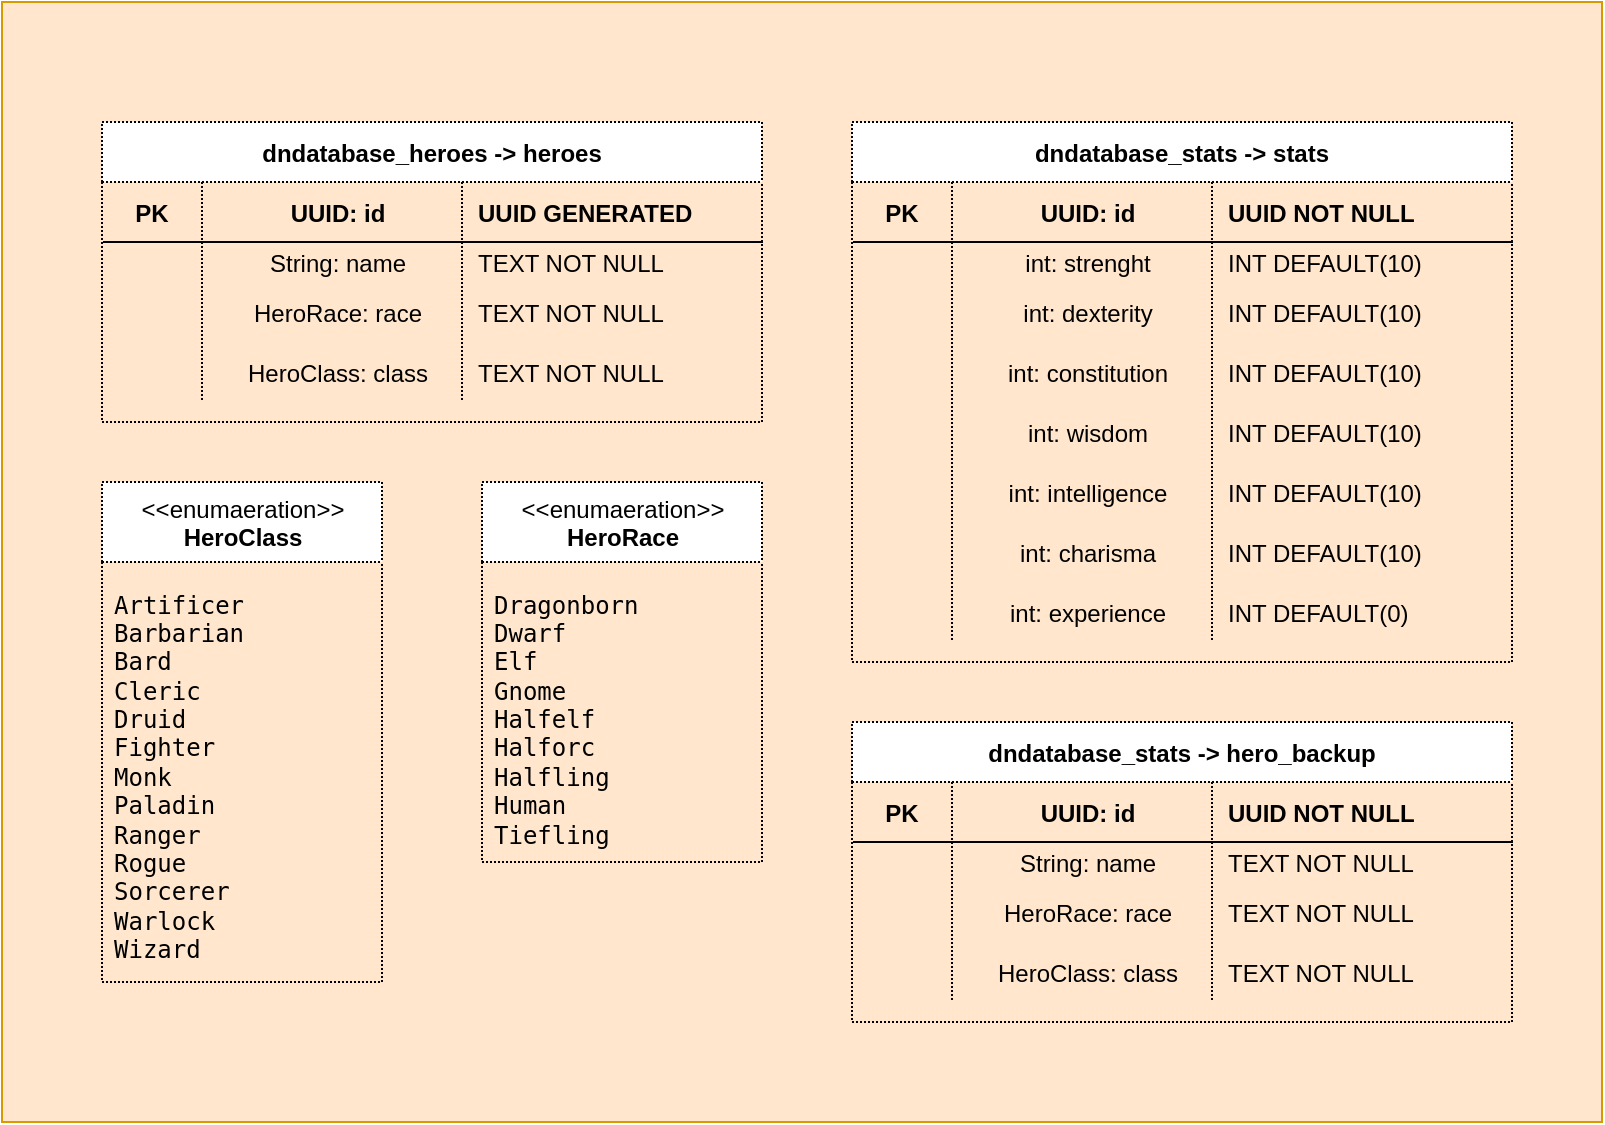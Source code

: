 <mxfile version="17.1.3" type="device"><diagram id="Vt7TsKjd0USJX_vqOPvb" name="Page-1"><mxGraphModel dx="1422" dy="772" grid="1" gridSize="10" guides="1" tooltips="1" connect="1" arrows="1" fold="1" page="1" pageScale="1" pageWidth="850" pageHeight="1100" math="0" shadow="0"><root><mxCell id="0"/><mxCell id="1" parent="0"/><mxCell id="3UMidC9SzJSf5iaVR1Nv-7" value="" style="rounded=0;whiteSpace=wrap;html=1;fillColor=#ffe6cc;strokeColor=#d79b00;" parent="1" vertex="1"><mxGeometry width="800" height="560" as="geometry"/></mxCell><mxCell id="349JSKs4fWxnChXbEJyR-35" value="dndatabase_heroes -&gt; heroes" style="shape=table;startSize=30;container=1;collapsible=1;childLayout=tableLayout;fixedRows=1;rowLines=0;fontStyle=1;align=center;resizeLast=1;dashed=1;dashPattern=1 1;fontColor=default;strokeColor=default;" vertex="1" parent="1"><mxGeometry x="50" y="60" width="330" height="150" as="geometry"><mxRectangle x="270" y="410" width="170" height="30" as="alternateBounds"/></mxGeometry></mxCell><mxCell id="349JSKs4fWxnChXbEJyR-36" value="" style="shape=tableRow;horizontal=0;startSize=0;swimlaneHead=0;swimlaneBody=0;fillColor=none;collapsible=0;dropTarget=0;points=[[0,0.5],[1,0.5]];portConstraint=eastwest;top=0;left=0;right=0;bottom=1;dashed=1;dashPattern=1 1;fontColor=default;strokeColor=default;" vertex="1" parent="349JSKs4fWxnChXbEJyR-35"><mxGeometry y="30" width="330" height="30" as="geometry"/></mxCell><mxCell id="349JSKs4fWxnChXbEJyR-37" value="PK" style="shape=partialRectangle;connectable=0;fillColor=none;top=0;left=0;bottom=0;right=0;fontStyle=1;overflow=hidden;dashed=1;dashPattern=1 1;fontColor=default;strokeColor=default;" vertex="1" parent="349JSKs4fWxnChXbEJyR-36"><mxGeometry width="50" height="30" as="geometry"><mxRectangle width="50" height="30" as="alternateBounds"/></mxGeometry></mxCell><mxCell id="349JSKs4fWxnChXbEJyR-38" value="UUID: id" style="shape=partialRectangle;connectable=0;fillColor=none;top=0;left=0;bottom=0;right=0;align=center;spacingLeft=6;fontStyle=1;overflow=hidden;dashed=1;dashPattern=1 1;fontColor=default;strokeColor=default;" vertex="1" parent="349JSKs4fWxnChXbEJyR-36"><mxGeometry x="50" width="130" height="30" as="geometry"><mxRectangle width="130" height="30" as="alternateBounds"/></mxGeometry></mxCell><mxCell id="349JSKs4fWxnChXbEJyR-48" value="UUID GENERATED" style="shape=partialRectangle;connectable=0;fillColor=none;top=0;left=0;bottom=0;right=0;align=left;spacingLeft=6;fontStyle=1;overflow=hidden;dashed=1;dashPattern=1 1;fontColor=default;strokeColor=default;" vertex="1" parent="349JSKs4fWxnChXbEJyR-36"><mxGeometry x="180" width="150" height="30" as="geometry"><mxRectangle width="150" height="30" as="alternateBounds"/></mxGeometry></mxCell><mxCell id="349JSKs4fWxnChXbEJyR-39" value="" style="shape=tableRow;horizontal=0;startSize=0;swimlaneHead=0;swimlaneBody=0;fillColor=none;collapsible=0;dropTarget=0;points=[[0,0.5],[1,0.5]];portConstraint=eastwest;top=0;left=0;right=0;bottom=0;dashed=1;dashPattern=1 1;fontColor=default;strokeColor=default;" vertex="1" parent="349JSKs4fWxnChXbEJyR-35"><mxGeometry y="60" width="330" height="20" as="geometry"/></mxCell><mxCell id="349JSKs4fWxnChXbEJyR-40" value="" style="shape=partialRectangle;connectable=0;fillColor=none;top=0;left=0;bottom=0;right=0;editable=1;overflow=hidden;dashed=1;dashPattern=1 1;fontColor=default;strokeColor=default;" vertex="1" parent="349JSKs4fWxnChXbEJyR-39"><mxGeometry width="50" height="20" as="geometry"><mxRectangle width="50" height="20" as="alternateBounds"/></mxGeometry></mxCell><mxCell id="349JSKs4fWxnChXbEJyR-41" value="String: name" style="shape=partialRectangle;connectable=0;fillColor=none;top=0;left=0;bottom=0;right=0;align=center;spacingLeft=6;overflow=hidden;dashed=1;dashPattern=1 1;fontColor=default;strokeColor=default;" vertex="1" parent="349JSKs4fWxnChXbEJyR-39"><mxGeometry x="50" width="130" height="20" as="geometry"><mxRectangle width="130" height="20" as="alternateBounds"/></mxGeometry></mxCell><mxCell id="349JSKs4fWxnChXbEJyR-49" value="TEXT NOT NULL " style="shape=partialRectangle;connectable=0;fillColor=none;top=0;left=0;bottom=0;right=0;align=left;spacingLeft=6;overflow=hidden;dashed=1;dashPattern=1 1;fontColor=default;strokeColor=default;" vertex="1" parent="349JSKs4fWxnChXbEJyR-39"><mxGeometry x="180" width="150" height="20" as="geometry"><mxRectangle width="150" height="20" as="alternateBounds"/></mxGeometry></mxCell><mxCell id="349JSKs4fWxnChXbEJyR-42" value="" style="shape=tableRow;horizontal=0;startSize=0;swimlaneHead=0;swimlaneBody=0;fillColor=none;collapsible=0;dropTarget=0;points=[[0,0.5],[1,0.5]];portConstraint=eastwest;top=0;left=0;right=0;bottom=0;dashed=1;dashPattern=1 1;fontColor=default;strokeColor=default;" vertex="1" parent="349JSKs4fWxnChXbEJyR-35"><mxGeometry y="80" width="330" height="30" as="geometry"/></mxCell><mxCell id="349JSKs4fWxnChXbEJyR-43" value="" style="shape=partialRectangle;connectable=0;fillColor=none;top=0;left=0;bottom=0;right=0;editable=1;overflow=hidden;dashed=1;dashPattern=1 1;fontColor=default;strokeColor=default;" vertex="1" parent="349JSKs4fWxnChXbEJyR-42"><mxGeometry width="50" height="30" as="geometry"><mxRectangle width="50" height="30" as="alternateBounds"/></mxGeometry></mxCell><mxCell id="349JSKs4fWxnChXbEJyR-44" value="HeroRace: race" style="shape=partialRectangle;connectable=0;fillColor=none;top=0;left=0;bottom=0;right=0;align=center;spacingLeft=6;overflow=hidden;dashed=1;dashPattern=1 1;fontColor=default;strokeColor=default;" vertex="1" parent="349JSKs4fWxnChXbEJyR-42"><mxGeometry x="50" width="130" height="30" as="geometry"><mxRectangle width="130" height="30" as="alternateBounds"/></mxGeometry></mxCell><mxCell id="349JSKs4fWxnChXbEJyR-50" value="TEXT NOT NULL" style="shape=partialRectangle;connectable=0;fillColor=none;top=0;left=0;bottom=0;right=0;align=left;spacingLeft=6;overflow=hidden;dashed=1;dashPattern=1 1;fontColor=default;strokeColor=default;" vertex="1" parent="349JSKs4fWxnChXbEJyR-42"><mxGeometry x="180" width="150" height="30" as="geometry"><mxRectangle width="150" height="30" as="alternateBounds"/></mxGeometry></mxCell><mxCell id="349JSKs4fWxnChXbEJyR-45" value="" style="shape=tableRow;horizontal=0;startSize=0;swimlaneHead=0;swimlaneBody=0;fillColor=none;collapsible=0;dropTarget=0;points=[[0,0.5],[1,0.5]];portConstraint=eastwest;top=0;left=0;right=0;bottom=0;dashed=1;dashPattern=1 1;fontColor=default;strokeColor=default;" vertex="1" parent="349JSKs4fWxnChXbEJyR-35"><mxGeometry y="110" width="330" height="30" as="geometry"/></mxCell><mxCell id="349JSKs4fWxnChXbEJyR-46" value="" style="shape=partialRectangle;connectable=0;fillColor=none;top=0;left=0;bottom=0;right=0;editable=1;overflow=hidden;dashed=1;dashPattern=1 1;fontColor=default;strokeColor=default;" vertex="1" parent="349JSKs4fWxnChXbEJyR-45"><mxGeometry width="50" height="30" as="geometry"><mxRectangle width="50" height="30" as="alternateBounds"/></mxGeometry></mxCell><mxCell id="349JSKs4fWxnChXbEJyR-47" value="HeroClass: class" style="shape=partialRectangle;connectable=0;fillColor=none;top=0;left=0;bottom=0;right=0;align=center;spacingLeft=6;overflow=hidden;dashed=1;dashPattern=1 1;fontColor=default;strokeColor=default;" vertex="1" parent="349JSKs4fWxnChXbEJyR-45"><mxGeometry x="50" width="130" height="30" as="geometry"><mxRectangle width="130" height="30" as="alternateBounds"/></mxGeometry></mxCell><mxCell id="349JSKs4fWxnChXbEJyR-51" value="TEXT NOT NULL" style="shape=partialRectangle;connectable=0;fillColor=none;top=0;left=0;bottom=0;right=0;align=left;spacingLeft=6;overflow=hidden;dashed=1;dashPattern=1 1;fontColor=default;strokeColor=default;" vertex="1" parent="349JSKs4fWxnChXbEJyR-45"><mxGeometry x="180" width="150" height="30" as="geometry"><mxRectangle width="150" height="30" as="alternateBounds"/></mxGeometry></mxCell><mxCell id="349JSKs4fWxnChXbEJyR-53" value="&amp;lt;&amp;lt;enumaeration&amp;gt;&amp;gt;&lt;br&gt;&lt;div&gt;&lt;b&gt;HeroClass&lt;/b&gt;&lt;/div&gt;" style="swimlane;fontStyle=0;align=center;verticalAlign=top;childLayout=stackLayout;horizontal=1;startSize=40;horizontalStack=0;resizeParent=1;resizeParentMax=0;resizeLast=0;collapsible=0;marginBottom=0;html=1;dashed=1;dashPattern=1 1;fontColor=default;strokeColor=default;" vertex="1" parent="1"><mxGeometry x="50" y="240" width="140" height="250" as="geometry"/></mxCell><mxCell id="349JSKs4fWxnChXbEJyR-54" value="&lt;div align=&quot;left&quot;&gt;&lt;pre style=&quot;font-family: &amp;#34;inputmono&amp;#34; , monospace&quot;&gt;&lt;span style=&quot;background-color: transparent&quot;&gt;Artificer&lt;/span&gt;&lt;br&gt;&lt;span style=&quot;background-color: transparent&quot;&gt;&lt;/span&gt;&lt;span style=&quot;background-color: transparent&quot;&gt;Barbarian&lt;br&gt;Bard&lt;br&gt;Cleric&lt;br&gt;Druid&lt;br&gt;Fighter&lt;br&gt;Monk&lt;br&gt;Paladin&lt;br&gt;Ranger&lt;br&gt;Rogue&lt;br&gt;Sorcerer&lt;br&gt;Warlock&lt;br&gt;Wizard&lt;/span&gt;&lt;/pre&gt;&lt;/div&gt;" style="text;html=1;strokeColor=none;fillColor=none;align=left;verticalAlign=middle;spacingLeft=4;spacingRight=4;overflow=hidden;rotatable=0;points=[[0,0.5],[1,0.5]];portConstraint=eastwest;dashed=1;dashPattern=1 1;fontColor=default;" vertex="1" parent="349JSKs4fWxnChXbEJyR-53"><mxGeometry y="40" width="140" height="210" as="geometry"/></mxCell><mxCell id="349JSKs4fWxnChXbEJyR-61" value="&amp;lt;&amp;lt;enumaeration&amp;gt;&amp;gt;&lt;br&gt;&lt;b&gt;HeroRace&lt;/b&gt;" style="swimlane;fontStyle=0;align=center;verticalAlign=top;childLayout=stackLayout;horizontal=1;startSize=40;horizontalStack=0;resizeParent=1;resizeParentMax=0;resizeLast=0;collapsible=0;marginBottom=0;html=1;dashed=1;dashPattern=1 1;fontColor=default;strokeColor=default;" vertex="1" parent="1"><mxGeometry x="240" y="240" width="140" height="190" as="geometry"/></mxCell><mxCell id="349JSKs4fWxnChXbEJyR-62" value="&lt;pre style=&quot;font-family: &amp;#34;inputmono&amp;#34; , monospace&quot;&gt;&lt;span style=&quot;background-color: transparent&quot;&gt;Dragonborn&lt;br&gt;Dwarf&lt;br&gt;Elf&lt;br&gt;Gnome&lt;br&gt;Halfelf&lt;br&gt;Halforc&lt;br&gt;Halfling&lt;br&gt;Human&lt;br&gt;Tiefling&lt;/span&gt;&lt;/pre&gt;" style="text;html=1;strokeColor=none;fillColor=none;align=left;verticalAlign=middle;spacingLeft=4;spacingRight=4;overflow=hidden;rotatable=0;points=[[0,0.5],[1,0.5]];portConstraint=eastwest;dashed=1;dashPattern=1 1;fontColor=default;" vertex="1" parent="349JSKs4fWxnChXbEJyR-61"><mxGeometry y="40" width="140" height="150" as="geometry"/></mxCell><mxCell id="349JSKs4fWxnChXbEJyR-63" value="dndatabase_stats -&gt; stats" style="shape=table;startSize=30;container=1;collapsible=1;childLayout=tableLayout;fixedRows=1;rowLines=0;fontStyle=1;align=center;resizeLast=1;dashed=1;dashPattern=1 1;fontColor=default;strokeColor=default;" vertex="1" parent="1"><mxGeometry x="425" y="60" width="330" height="270" as="geometry"><mxRectangle x="270" y="410" width="170" height="30" as="alternateBounds"/></mxGeometry></mxCell><mxCell id="349JSKs4fWxnChXbEJyR-64" value="" style="shape=tableRow;horizontal=0;startSize=0;swimlaneHead=0;swimlaneBody=0;fillColor=none;collapsible=0;dropTarget=0;points=[[0,0.5],[1,0.5]];portConstraint=eastwest;top=0;left=0;right=0;bottom=1;dashed=1;dashPattern=1 1;fontColor=default;strokeColor=default;" vertex="1" parent="349JSKs4fWxnChXbEJyR-63"><mxGeometry y="30" width="330" height="30" as="geometry"/></mxCell><mxCell id="349JSKs4fWxnChXbEJyR-65" value="PK" style="shape=partialRectangle;connectable=0;fillColor=none;top=0;left=0;bottom=0;right=0;fontStyle=1;overflow=hidden;dashed=1;dashPattern=1 1;fontColor=default;strokeColor=default;" vertex="1" parent="349JSKs4fWxnChXbEJyR-64"><mxGeometry width="50" height="30" as="geometry"><mxRectangle width="50" height="30" as="alternateBounds"/></mxGeometry></mxCell><mxCell id="349JSKs4fWxnChXbEJyR-66" value="UUID: id" style="shape=partialRectangle;connectable=0;fillColor=none;top=0;left=0;bottom=0;right=0;align=center;spacingLeft=6;fontStyle=1;overflow=hidden;dashed=1;dashPattern=1 1;fontColor=default;strokeColor=default;" vertex="1" parent="349JSKs4fWxnChXbEJyR-64"><mxGeometry x="50" width="130" height="30" as="geometry"><mxRectangle width="130" height="30" as="alternateBounds"/></mxGeometry></mxCell><mxCell id="349JSKs4fWxnChXbEJyR-67" value="UUID NOT NULL" style="shape=partialRectangle;connectable=0;fillColor=none;top=0;left=0;bottom=0;right=0;align=left;spacingLeft=6;fontStyle=1;overflow=hidden;dashed=1;dashPattern=1 1;fontColor=default;strokeColor=default;" vertex="1" parent="349JSKs4fWxnChXbEJyR-64"><mxGeometry x="180" width="150" height="30" as="geometry"><mxRectangle width="150" height="30" as="alternateBounds"/></mxGeometry></mxCell><mxCell id="349JSKs4fWxnChXbEJyR-68" value="" style="shape=tableRow;horizontal=0;startSize=0;swimlaneHead=0;swimlaneBody=0;fillColor=none;collapsible=0;dropTarget=0;points=[[0,0.5],[1,0.5]];portConstraint=eastwest;top=0;left=0;right=0;bottom=0;dashed=1;dashPattern=1 1;fontColor=default;strokeColor=default;" vertex="1" parent="349JSKs4fWxnChXbEJyR-63"><mxGeometry y="60" width="330" height="20" as="geometry"/></mxCell><mxCell id="349JSKs4fWxnChXbEJyR-69" value="" style="shape=partialRectangle;connectable=0;fillColor=none;top=0;left=0;bottom=0;right=0;editable=1;overflow=hidden;dashed=1;dashPattern=1 1;fontColor=default;strokeColor=default;" vertex="1" parent="349JSKs4fWxnChXbEJyR-68"><mxGeometry width="50" height="20" as="geometry"><mxRectangle width="50" height="20" as="alternateBounds"/></mxGeometry></mxCell><mxCell id="349JSKs4fWxnChXbEJyR-70" value="int: strenght" style="shape=partialRectangle;connectable=0;fillColor=none;top=0;left=0;bottom=0;right=0;align=center;spacingLeft=6;overflow=hidden;dashed=1;dashPattern=1 1;fontColor=default;strokeColor=default;" vertex="1" parent="349JSKs4fWxnChXbEJyR-68"><mxGeometry x="50" width="130" height="20" as="geometry"><mxRectangle width="130" height="20" as="alternateBounds"/></mxGeometry></mxCell><mxCell id="349JSKs4fWxnChXbEJyR-71" value="INT DEFAULT(10)" style="shape=partialRectangle;connectable=0;fillColor=none;top=0;left=0;bottom=0;right=0;align=left;spacingLeft=6;overflow=hidden;dashed=1;dashPattern=1 1;fontColor=default;strokeColor=default;" vertex="1" parent="349JSKs4fWxnChXbEJyR-68"><mxGeometry x="180" width="150" height="20" as="geometry"><mxRectangle width="150" height="20" as="alternateBounds"/></mxGeometry></mxCell><mxCell id="349JSKs4fWxnChXbEJyR-72" value="" style="shape=tableRow;horizontal=0;startSize=0;swimlaneHead=0;swimlaneBody=0;fillColor=none;collapsible=0;dropTarget=0;points=[[0,0.5],[1,0.5]];portConstraint=eastwest;top=0;left=0;right=0;bottom=0;dashed=1;dashPattern=1 1;fontColor=default;strokeColor=default;" vertex="1" parent="349JSKs4fWxnChXbEJyR-63"><mxGeometry y="80" width="330" height="30" as="geometry"/></mxCell><mxCell id="349JSKs4fWxnChXbEJyR-73" value="" style="shape=partialRectangle;connectable=0;fillColor=none;top=0;left=0;bottom=0;right=0;editable=1;overflow=hidden;dashed=1;dashPattern=1 1;fontColor=default;strokeColor=default;" vertex="1" parent="349JSKs4fWxnChXbEJyR-72"><mxGeometry width="50" height="30" as="geometry"><mxRectangle width="50" height="30" as="alternateBounds"/></mxGeometry></mxCell><mxCell id="349JSKs4fWxnChXbEJyR-74" value="int: dexterity" style="shape=partialRectangle;connectable=0;fillColor=none;top=0;left=0;bottom=0;right=0;align=center;spacingLeft=6;overflow=hidden;dashed=1;dashPattern=1 1;fontColor=default;strokeColor=default;" vertex="1" parent="349JSKs4fWxnChXbEJyR-72"><mxGeometry x="50" width="130" height="30" as="geometry"><mxRectangle width="130" height="30" as="alternateBounds"/></mxGeometry></mxCell><mxCell id="349JSKs4fWxnChXbEJyR-75" value="INT DEFAULT(10)" style="shape=partialRectangle;connectable=0;fillColor=none;top=0;left=0;bottom=0;right=0;align=left;spacingLeft=6;overflow=hidden;dashed=1;dashPattern=1 1;fontColor=default;strokeColor=default;" vertex="1" parent="349JSKs4fWxnChXbEJyR-72"><mxGeometry x="180" width="150" height="30" as="geometry"><mxRectangle width="150" height="30" as="alternateBounds"/></mxGeometry></mxCell><mxCell id="349JSKs4fWxnChXbEJyR-76" value="" style="shape=tableRow;horizontal=0;startSize=0;swimlaneHead=0;swimlaneBody=0;fillColor=none;collapsible=0;dropTarget=0;points=[[0,0.5],[1,0.5]];portConstraint=eastwest;top=0;left=0;right=0;bottom=0;dashed=1;dashPattern=1 1;fontColor=default;strokeColor=default;" vertex="1" parent="349JSKs4fWxnChXbEJyR-63"><mxGeometry y="110" width="330" height="30" as="geometry"/></mxCell><mxCell id="349JSKs4fWxnChXbEJyR-77" value="" style="shape=partialRectangle;connectable=0;fillColor=none;top=0;left=0;bottom=0;right=0;editable=1;overflow=hidden;dashed=1;dashPattern=1 1;fontColor=default;strokeColor=default;" vertex="1" parent="349JSKs4fWxnChXbEJyR-76"><mxGeometry width="50" height="30" as="geometry"><mxRectangle width="50" height="30" as="alternateBounds"/></mxGeometry></mxCell><mxCell id="349JSKs4fWxnChXbEJyR-78" value="int: constitution" style="shape=partialRectangle;connectable=0;fillColor=none;top=0;left=0;bottom=0;right=0;align=center;spacingLeft=6;overflow=hidden;dashed=1;dashPattern=1 1;fontColor=default;strokeColor=default;" vertex="1" parent="349JSKs4fWxnChXbEJyR-76"><mxGeometry x="50" width="130" height="30" as="geometry"><mxRectangle width="130" height="30" as="alternateBounds"/></mxGeometry></mxCell><mxCell id="349JSKs4fWxnChXbEJyR-79" value="INT DEFAULT(10)" style="shape=partialRectangle;connectable=0;fillColor=none;top=0;left=0;bottom=0;right=0;align=left;spacingLeft=6;overflow=hidden;dashed=1;dashPattern=1 1;fontColor=default;strokeColor=default;" vertex="1" parent="349JSKs4fWxnChXbEJyR-76"><mxGeometry x="180" width="150" height="30" as="geometry"><mxRectangle width="150" height="30" as="alternateBounds"/></mxGeometry></mxCell><mxCell id="349JSKs4fWxnChXbEJyR-109" style="shape=tableRow;horizontal=0;startSize=0;swimlaneHead=0;swimlaneBody=0;fillColor=none;collapsible=0;dropTarget=0;points=[[0,0.5],[1,0.5]];portConstraint=eastwest;top=0;left=0;right=0;bottom=0;dashed=1;dashPattern=1 1;fontColor=default;strokeColor=default;" vertex="1" parent="349JSKs4fWxnChXbEJyR-63"><mxGeometry y="140" width="330" height="30" as="geometry"/></mxCell><mxCell id="349JSKs4fWxnChXbEJyR-110" style="shape=partialRectangle;connectable=0;fillColor=none;top=0;left=0;bottom=0;right=0;editable=1;overflow=hidden;dashed=1;dashPattern=1 1;fontColor=default;strokeColor=default;" vertex="1" parent="349JSKs4fWxnChXbEJyR-109"><mxGeometry width="50" height="30" as="geometry"><mxRectangle width="50" height="30" as="alternateBounds"/></mxGeometry></mxCell><mxCell id="349JSKs4fWxnChXbEJyR-111" value="int: wisdom" style="shape=partialRectangle;connectable=0;fillColor=none;top=0;left=0;bottom=0;right=0;align=center;spacingLeft=6;overflow=hidden;dashed=1;dashPattern=1 1;fontColor=default;strokeColor=default;" vertex="1" parent="349JSKs4fWxnChXbEJyR-109"><mxGeometry x="50" width="130" height="30" as="geometry"><mxRectangle width="130" height="30" as="alternateBounds"/></mxGeometry></mxCell><mxCell id="349JSKs4fWxnChXbEJyR-112" value="INT DEFAULT(10)" style="shape=partialRectangle;connectable=0;fillColor=none;top=0;left=0;bottom=0;right=0;align=left;spacingLeft=6;overflow=hidden;dashed=1;dashPattern=1 1;fontColor=default;strokeColor=default;" vertex="1" parent="349JSKs4fWxnChXbEJyR-109"><mxGeometry x="180" width="150" height="30" as="geometry"><mxRectangle width="150" height="30" as="alternateBounds"/></mxGeometry></mxCell><mxCell id="349JSKs4fWxnChXbEJyR-105" style="shape=tableRow;horizontal=0;startSize=0;swimlaneHead=0;swimlaneBody=0;fillColor=none;collapsible=0;dropTarget=0;points=[[0,0.5],[1,0.5]];portConstraint=eastwest;top=0;left=0;right=0;bottom=0;dashed=1;dashPattern=1 1;fontColor=default;strokeColor=default;" vertex="1" parent="349JSKs4fWxnChXbEJyR-63"><mxGeometry y="170" width="330" height="30" as="geometry"/></mxCell><mxCell id="349JSKs4fWxnChXbEJyR-106" style="shape=partialRectangle;connectable=0;fillColor=none;top=0;left=0;bottom=0;right=0;editable=1;overflow=hidden;dashed=1;dashPattern=1 1;fontColor=default;strokeColor=default;" vertex="1" parent="349JSKs4fWxnChXbEJyR-105"><mxGeometry width="50" height="30" as="geometry"><mxRectangle width="50" height="30" as="alternateBounds"/></mxGeometry></mxCell><mxCell id="349JSKs4fWxnChXbEJyR-107" value="int: intelligence" style="shape=partialRectangle;connectable=0;fillColor=none;top=0;left=0;bottom=0;right=0;align=center;spacingLeft=6;overflow=hidden;dashed=1;dashPattern=1 1;fontColor=default;strokeColor=default;" vertex="1" parent="349JSKs4fWxnChXbEJyR-105"><mxGeometry x="50" width="130" height="30" as="geometry"><mxRectangle width="130" height="30" as="alternateBounds"/></mxGeometry></mxCell><mxCell id="349JSKs4fWxnChXbEJyR-108" value="INT DEFAULT(10)" style="shape=partialRectangle;connectable=0;fillColor=none;top=0;left=0;bottom=0;right=0;align=left;spacingLeft=6;overflow=hidden;dashed=1;dashPattern=1 1;fontColor=default;strokeColor=default;" vertex="1" parent="349JSKs4fWxnChXbEJyR-105"><mxGeometry x="180" width="150" height="30" as="geometry"><mxRectangle width="150" height="30" as="alternateBounds"/></mxGeometry></mxCell><mxCell id="349JSKs4fWxnChXbEJyR-101" style="shape=tableRow;horizontal=0;startSize=0;swimlaneHead=0;swimlaneBody=0;fillColor=none;collapsible=0;dropTarget=0;points=[[0,0.5],[1,0.5]];portConstraint=eastwest;top=0;left=0;right=0;bottom=0;dashed=1;dashPattern=1 1;fontColor=default;strokeColor=default;" vertex="1" parent="349JSKs4fWxnChXbEJyR-63"><mxGeometry y="200" width="330" height="30" as="geometry"/></mxCell><mxCell id="349JSKs4fWxnChXbEJyR-102" style="shape=partialRectangle;connectable=0;fillColor=none;top=0;left=0;bottom=0;right=0;editable=1;overflow=hidden;dashed=1;dashPattern=1 1;fontColor=default;strokeColor=default;" vertex="1" parent="349JSKs4fWxnChXbEJyR-101"><mxGeometry width="50" height="30" as="geometry"><mxRectangle width="50" height="30" as="alternateBounds"/></mxGeometry></mxCell><mxCell id="349JSKs4fWxnChXbEJyR-103" value="int: charisma" style="shape=partialRectangle;connectable=0;fillColor=none;top=0;left=0;bottom=0;right=0;align=center;spacingLeft=6;overflow=hidden;dashed=1;dashPattern=1 1;fontColor=default;strokeColor=default;" vertex="1" parent="349JSKs4fWxnChXbEJyR-101"><mxGeometry x="50" width="130" height="30" as="geometry"><mxRectangle width="130" height="30" as="alternateBounds"/></mxGeometry></mxCell><mxCell id="349JSKs4fWxnChXbEJyR-104" value="INT DEFAULT(10)" style="shape=partialRectangle;connectable=0;fillColor=none;top=0;left=0;bottom=0;right=0;align=left;spacingLeft=6;overflow=hidden;dashed=1;dashPattern=1 1;fontColor=default;strokeColor=default;" vertex="1" parent="349JSKs4fWxnChXbEJyR-101"><mxGeometry x="180" width="150" height="30" as="geometry"><mxRectangle width="150" height="30" as="alternateBounds"/></mxGeometry></mxCell><mxCell id="349JSKs4fWxnChXbEJyR-97" style="shape=tableRow;horizontal=0;startSize=0;swimlaneHead=0;swimlaneBody=0;fillColor=none;collapsible=0;dropTarget=0;points=[[0,0.5],[1,0.5]];portConstraint=eastwest;top=0;left=0;right=0;bottom=0;dashed=1;dashPattern=1 1;fontColor=default;strokeColor=default;" vertex="1" parent="349JSKs4fWxnChXbEJyR-63"><mxGeometry y="230" width="330" height="30" as="geometry"/></mxCell><mxCell id="349JSKs4fWxnChXbEJyR-98" style="shape=partialRectangle;connectable=0;fillColor=none;top=0;left=0;bottom=0;right=0;editable=1;overflow=hidden;dashed=1;dashPattern=1 1;fontColor=default;strokeColor=default;" vertex="1" parent="349JSKs4fWxnChXbEJyR-97"><mxGeometry width="50" height="30" as="geometry"><mxRectangle width="50" height="30" as="alternateBounds"/></mxGeometry></mxCell><mxCell id="349JSKs4fWxnChXbEJyR-99" value="int: experience" style="shape=partialRectangle;connectable=0;fillColor=none;top=0;left=0;bottom=0;right=0;align=center;spacingLeft=6;overflow=hidden;dashed=1;dashPattern=1 1;fontColor=default;strokeColor=default;" vertex="1" parent="349JSKs4fWxnChXbEJyR-97"><mxGeometry x="50" width="130" height="30" as="geometry"><mxRectangle width="130" height="30" as="alternateBounds"/></mxGeometry></mxCell><mxCell id="349JSKs4fWxnChXbEJyR-100" value="INT DEFAULT(0)" style="shape=partialRectangle;connectable=0;fillColor=none;top=0;left=0;bottom=0;right=0;align=left;spacingLeft=6;overflow=hidden;dashed=1;dashPattern=1 1;fontColor=default;strokeColor=default;" vertex="1" parent="349JSKs4fWxnChXbEJyR-97"><mxGeometry x="180" width="150" height="30" as="geometry"><mxRectangle width="150" height="30" as="alternateBounds"/></mxGeometry></mxCell><mxCell id="349JSKs4fWxnChXbEJyR-146" value="dndatabase_stats -&gt; hero_backup" style="shape=table;startSize=30;container=1;collapsible=1;childLayout=tableLayout;fixedRows=1;rowLines=0;fontStyle=1;align=center;resizeLast=1;dashed=1;dashPattern=1 1;fontColor=default;strokeColor=default;" vertex="1" parent="1"><mxGeometry x="425" y="360" width="330" height="150" as="geometry"><mxRectangle x="270" y="410" width="170" height="30" as="alternateBounds"/></mxGeometry></mxCell><mxCell id="349JSKs4fWxnChXbEJyR-147" value="" style="shape=tableRow;horizontal=0;startSize=0;swimlaneHead=0;swimlaneBody=0;fillColor=none;collapsible=0;dropTarget=0;points=[[0,0.5],[1,0.5]];portConstraint=eastwest;top=0;left=0;right=0;bottom=1;dashed=1;dashPattern=1 1;fontColor=default;strokeColor=default;" vertex="1" parent="349JSKs4fWxnChXbEJyR-146"><mxGeometry y="30" width="330" height="30" as="geometry"/></mxCell><mxCell id="349JSKs4fWxnChXbEJyR-148" value="PK" style="shape=partialRectangle;connectable=0;fillColor=none;top=0;left=0;bottom=0;right=0;fontStyle=1;overflow=hidden;dashed=1;dashPattern=1 1;fontColor=default;strokeColor=default;" vertex="1" parent="349JSKs4fWxnChXbEJyR-147"><mxGeometry width="50" height="30" as="geometry"><mxRectangle width="50" height="30" as="alternateBounds"/></mxGeometry></mxCell><mxCell id="349JSKs4fWxnChXbEJyR-149" value="UUID: id" style="shape=partialRectangle;connectable=0;fillColor=none;top=0;left=0;bottom=0;right=0;align=center;spacingLeft=6;fontStyle=1;overflow=hidden;dashed=1;dashPattern=1 1;fontColor=default;strokeColor=default;" vertex="1" parent="349JSKs4fWxnChXbEJyR-147"><mxGeometry x="50" width="130" height="30" as="geometry"><mxRectangle width="130" height="30" as="alternateBounds"/></mxGeometry></mxCell><mxCell id="349JSKs4fWxnChXbEJyR-150" value="UUID NOT NULL" style="shape=partialRectangle;connectable=0;fillColor=none;top=0;left=0;bottom=0;right=0;align=left;spacingLeft=6;fontStyle=1;overflow=hidden;dashed=1;dashPattern=1 1;fontColor=default;strokeColor=default;" vertex="1" parent="349JSKs4fWxnChXbEJyR-147"><mxGeometry x="180" width="150" height="30" as="geometry"><mxRectangle width="150" height="30" as="alternateBounds"/></mxGeometry></mxCell><mxCell id="349JSKs4fWxnChXbEJyR-151" value="" style="shape=tableRow;horizontal=0;startSize=0;swimlaneHead=0;swimlaneBody=0;fillColor=none;collapsible=0;dropTarget=0;points=[[0,0.5],[1,0.5]];portConstraint=eastwest;top=0;left=0;right=0;bottom=0;dashed=1;dashPattern=1 1;fontColor=default;strokeColor=default;" vertex="1" parent="349JSKs4fWxnChXbEJyR-146"><mxGeometry y="60" width="330" height="20" as="geometry"/></mxCell><mxCell id="349JSKs4fWxnChXbEJyR-152" value="" style="shape=partialRectangle;connectable=0;fillColor=none;top=0;left=0;bottom=0;right=0;editable=1;overflow=hidden;dashed=1;dashPattern=1 1;fontColor=default;strokeColor=default;" vertex="1" parent="349JSKs4fWxnChXbEJyR-151"><mxGeometry width="50" height="20" as="geometry"><mxRectangle width="50" height="20" as="alternateBounds"/></mxGeometry></mxCell><mxCell id="349JSKs4fWxnChXbEJyR-153" value="String: name" style="shape=partialRectangle;connectable=0;fillColor=none;top=0;left=0;bottom=0;right=0;align=center;spacingLeft=6;overflow=hidden;dashed=1;dashPattern=1 1;fontColor=default;strokeColor=default;" vertex="1" parent="349JSKs4fWxnChXbEJyR-151"><mxGeometry x="50" width="130" height="20" as="geometry"><mxRectangle width="130" height="20" as="alternateBounds"/></mxGeometry></mxCell><mxCell id="349JSKs4fWxnChXbEJyR-154" value="TEXT NOT NULL " style="shape=partialRectangle;connectable=0;fillColor=none;top=0;left=0;bottom=0;right=0;align=left;spacingLeft=6;overflow=hidden;dashed=1;dashPattern=1 1;fontColor=default;strokeColor=default;" vertex="1" parent="349JSKs4fWxnChXbEJyR-151"><mxGeometry x="180" width="150" height="20" as="geometry"><mxRectangle width="150" height="20" as="alternateBounds"/></mxGeometry></mxCell><mxCell id="349JSKs4fWxnChXbEJyR-155" value="" style="shape=tableRow;horizontal=0;startSize=0;swimlaneHead=0;swimlaneBody=0;fillColor=none;collapsible=0;dropTarget=0;points=[[0,0.5],[1,0.5]];portConstraint=eastwest;top=0;left=0;right=0;bottom=0;dashed=1;dashPattern=1 1;fontColor=default;strokeColor=default;" vertex="1" parent="349JSKs4fWxnChXbEJyR-146"><mxGeometry y="80" width="330" height="30" as="geometry"/></mxCell><mxCell id="349JSKs4fWxnChXbEJyR-156" value="" style="shape=partialRectangle;connectable=0;fillColor=none;top=0;left=0;bottom=0;right=0;editable=1;overflow=hidden;dashed=1;dashPattern=1 1;fontColor=default;strokeColor=default;" vertex="1" parent="349JSKs4fWxnChXbEJyR-155"><mxGeometry width="50" height="30" as="geometry"><mxRectangle width="50" height="30" as="alternateBounds"/></mxGeometry></mxCell><mxCell id="349JSKs4fWxnChXbEJyR-157" value="HeroRace: race" style="shape=partialRectangle;connectable=0;fillColor=none;top=0;left=0;bottom=0;right=0;align=center;spacingLeft=6;overflow=hidden;dashed=1;dashPattern=1 1;fontColor=default;strokeColor=default;" vertex="1" parent="349JSKs4fWxnChXbEJyR-155"><mxGeometry x="50" width="130" height="30" as="geometry"><mxRectangle width="130" height="30" as="alternateBounds"/></mxGeometry></mxCell><mxCell id="349JSKs4fWxnChXbEJyR-158" value="TEXT NOT NULL" style="shape=partialRectangle;connectable=0;fillColor=none;top=0;left=0;bottom=0;right=0;align=left;spacingLeft=6;overflow=hidden;dashed=1;dashPattern=1 1;fontColor=default;strokeColor=default;" vertex="1" parent="349JSKs4fWxnChXbEJyR-155"><mxGeometry x="180" width="150" height="30" as="geometry"><mxRectangle width="150" height="30" as="alternateBounds"/></mxGeometry></mxCell><mxCell id="349JSKs4fWxnChXbEJyR-159" value="" style="shape=tableRow;horizontal=0;startSize=0;swimlaneHead=0;swimlaneBody=0;fillColor=none;collapsible=0;dropTarget=0;points=[[0,0.5],[1,0.5]];portConstraint=eastwest;top=0;left=0;right=0;bottom=0;dashed=1;dashPattern=1 1;fontColor=default;strokeColor=default;" vertex="1" parent="349JSKs4fWxnChXbEJyR-146"><mxGeometry y="110" width="330" height="30" as="geometry"/></mxCell><mxCell id="349JSKs4fWxnChXbEJyR-160" value="" style="shape=partialRectangle;connectable=0;fillColor=none;top=0;left=0;bottom=0;right=0;editable=1;overflow=hidden;dashed=1;dashPattern=1 1;fontColor=default;strokeColor=default;" vertex="1" parent="349JSKs4fWxnChXbEJyR-159"><mxGeometry width="50" height="30" as="geometry"><mxRectangle width="50" height="30" as="alternateBounds"/></mxGeometry></mxCell><mxCell id="349JSKs4fWxnChXbEJyR-161" value="HeroClass: class" style="shape=partialRectangle;connectable=0;fillColor=none;top=0;left=0;bottom=0;right=0;align=center;spacingLeft=6;overflow=hidden;dashed=1;dashPattern=1 1;fontColor=default;strokeColor=default;" vertex="1" parent="349JSKs4fWxnChXbEJyR-159"><mxGeometry x="50" width="130" height="30" as="geometry"><mxRectangle width="130" height="30" as="alternateBounds"/></mxGeometry></mxCell><mxCell id="349JSKs4fWxnChXbEJyR-162" value="TEXT NOT NULL" style="shape=partialRectangle;connectable=0;fillColor=none;top=0;left=0;bottom=0;right=0;align=left;spacingLeft=6;overflow=hidden;dashed=1;dashPattern=1 1;fontColor=default;strokeColor=default;" vertex="1" parent="349JSKs4fWxnChXbEJyR-159"><mxGeometry x="180" width="150" height="30" as="geometry"><mxRectangle width="150" height="30" as="alternateBounds"/></mxGeometry></mxCell></root></mxGraphModel></diagram></mxfile>